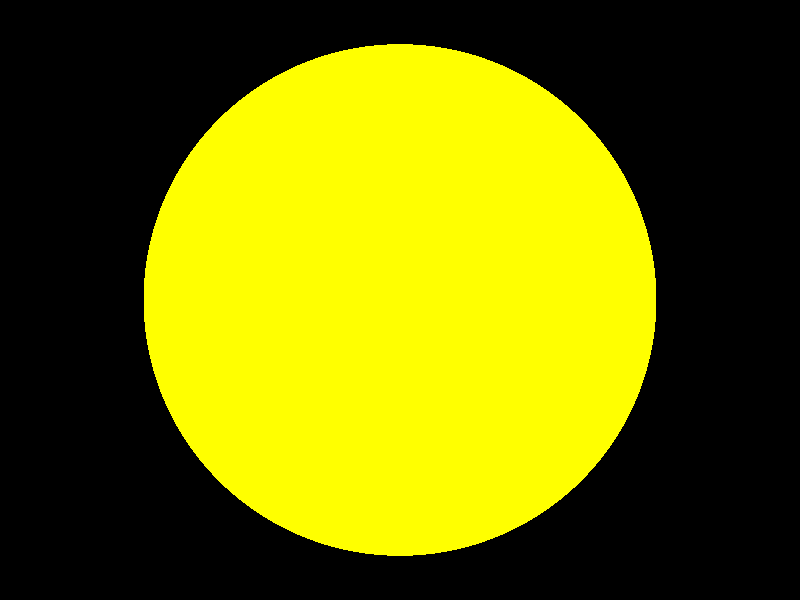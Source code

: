 #include "colors.inc"
#include "shapes.inc"
#include "rad_def.inc"

camera {
    location <0, 2, -3>
    look_at <0, 1, 2>
}

sphere {
    <0, 1, 2>, 2
    texture {
        pigment { color Yellow }
    }
}

light_source { <2, 4, -3> color White }
